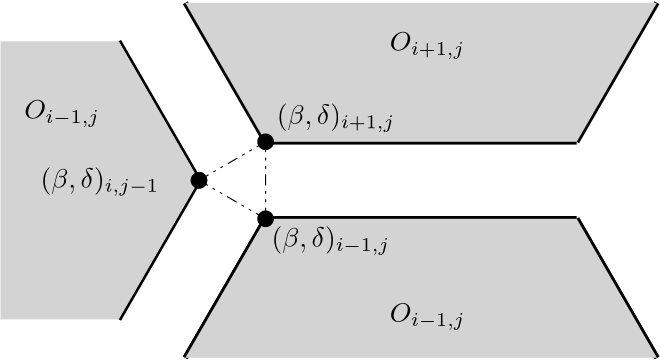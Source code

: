 <?xml version="1.0"?>
<!DOCTYPE ipe SYSTEM "ipe.dtd">
<ipe version="70107" creator="Ipe 7.2.2">
<info created="D:20160625122441" modified="D:20160625122441"/>
<ipestyle name="basic">
<symbol name="arrow/arc(spx)">
<path stroke="sym-stroke" fill="sym-stroke" pen="sym-pen">
0 0 m
-1 0.333 l
-1 -0.333 l
h
</path>
</symbol>
<symbol name="arrow/farc(spx)">
<path stroke="sym-stroke" fill="white" pen="sym-pen">
0 0 m
-1 0.333 l
-1 -0.333 l
h
</path>
</symbol>
<symbol name="arrow/ptarc(spx)">
<path stroke="sym-stroke" fill="sym-stroke" pen="sym-pen">
0 0 m
-1 0.333 l
-0.8 0 l
-1 -0.333 l
h
</path>
</symbol>
<symbol name="arrow/fptarc(spx)">
<path stroke="sym-stroke" fill="white" pen="sym-pen">
0 0 m
-1 0.333 l
-0.8 0 l
-1 -0.333 l
h
</path>
</symbol>
<symbol name="mark/circle(sx)" transformations="translations">
<path fill="sym-stroke">
0.6 0 0 0.6 0 0 e
0.4 0 0 0.4 0 0 e
</path>
</symbol>
<symbol name="mark/disk(sx)" transformations="translations">
<path fill="sym-stroke">
0.6 0 0 0.6 0 0 e
</path>
</symbol>
<symbol name="mark/fdisk(sfx)" transformations="translations">
<group>
<path fill="sym-fill">
0.5 0 0 0.5 0 0 e
</path>
<path fill="sym-stroke" fillrule="eofill">
0.6 0 0 0.6 0 0 e
0.4 0 0 0.4 0 0 e
</path>
</group>
</symbol>
<symbol name="mark/box(sx)" transformations="translations">
<path fill="sym-stroke" fillrule="eofill">
-0.6 -0.6 m
0.6 -0.6 l
0.6 0.6 l
-0.6 0.6 l
h
-0.4 -0.4 m
0.4 -0.4 l
0.4 0.4 l
-0.4 0.4 l
h
</path>
</symbol>
<symbol name="mark/square(sx)" transformations="translations">
<path fill="sym-stroke">
-0.6 -0.6 m
0.6 -0.6 l
0.6 0.6 l
-0.6 0.6 l
h
</path>
</symbol>
<symbol name="mark/fsquare(sfx)" transformations="translations">
<group>
<path fill="sym-fill">
-0.5 -0.5 m
0.5 -0.5 l
0.5 0.5 l
-0.5 0.5 l
h
</path>
<path fill="sym-stroke" fillrule="eofill">
-0.6 -0.6 m
0.6 -0.6 l
0.6 0.6 l
-0.6 0.6 l
h
-0.4 -0.4 m
0.4 -0.4 l
0.4 0.4 l
-0.4 0.4 l
h
</path>
</group>
</symbol>
<symbol name="mark/cross(sx)" transformations="translations">
<group>
<path fill="sym-stroke">
-0.43 -0.57 m
0.57 0.43 l
0.43 0.57 l
-0.57 -0.43 l
h
</path>
<path fill="sym-stroke">
-0.43 0.57 m
0.57 -0.43 l
0.43 -0.57 l
-0.57 0.43 l
h
</path>
</group>
</symbol>
<symbol name="arrow/fnormal(spx)">
<path stroke="sym-stroke" fill="white" pen="sym-pen">
0 0 m
-1 0.333 l
-1 -0.333 l
h
</path>
</symbol>
<symbol name="arrow/pointed(spx)">
<path stroke="sym-stroke" fill="sym-stroke" pen="sym-pen">
0 0 m
-1 0.333 l
-0.8 0 l
-1 -0.333 l
h
</path>
</symbol>
<symbol name="arrow/fpointed(spx)">
<path stroke="sym-stroke" fill="white" pen="sym-pen">
0 0 m
-1 0.333 l
-0.8 0 l
-1 -0.333 l
h
</path>
</symbol>
<symbol name="arrow/linear(spx)">
<path stroke="sym-stroke" pen="sym-pen">
-1 0.333 m
0 0 l
-1 -0.333 l
</path>
</symbol>
<symbol name="arrow/fdouble(spx)">
<path stroke="sym-stroke" fill="white" pen="sym-pen">
0 0 m
-1 0.333 l
-1 -0.333 l
h
-1 0 m
-2 0.333 l
-2 -0.333 l
h
</path>
</symbol>
<symbol name="arrow/double(spx)">
<path stroke="sym-stroke" fill="sym-stroke" pen="sym-pen">
0 0 m
-1 0.333 l
-1 -0.333 l
h
-1 0 m
-2 0.333 l
-2 -0.333 l
h
</path>
</symbol>
<pen name="heavier" value="0.8"/>
<pen name="fat" value="1.2"/>
<pen name="ultrafat" value="2"/>
<symbolsize name="large" value="5"/>
<symbolsize name="small" value="2"/>
<symbolsize name="tiny" value="1.1"/>
<arrowsize name="large" value="10"/>
<arrowsize name="small" value="5"/>
<arrowsize name="tiny" value="3"/>
<color name="red" value="1 0 0"/>
<color name="green" value="0 1 0"/>
<color name="blue" value="0 0 1"/>
<color name="yellow" value="1 1 0"/>
<color name="orange" value="1 0.647 0"/>
<color name="gold" value="1 0.843 0"/>
<color name="purple" value="0.627 0.125 0.941"/>
<color name="gray" value="0.745"/>
<color name="brown" value="0.647 0.165 0.165"/>
<color name="navy" value="0 0 0.502"/>
<color name="pink" value="1 0.753 0.796"/>
<color name="seagreen" value="0.18 0.545 0.341"/>
<color name="turquoise" value="0.251 0.878 0.816"/>
<color name="violet" value="0.933 0.51 0.933"/>
<color name="darkblue" value="0 0 0.545"/>
<color name="darkcyan" value="0 0.545 0.545"/>
<color name="darkgray" value="0.663"/>
<color name="darkgreen" value="0 0.392 0"/>
<color name="darkmagenta" value="0.545 0 0.545"/>
<color name="darkorange" value="1 0.549 0"/>
<color name="darkred" value="0.545 0 0"/>
<color name="lightblue" value="0.678 0.847 0.902"/>
<color name="lightcyan" value="0.878 1 1"/>
<color name="lightgray" value="0.827"/>
<color name="lightgreen" value="0.565 0.933 0.565"/>
<color name="lightyellow" value="1 1 0.878"/>
<dashstyle name="dashed" value="[4] 0"/>
<dashstyle name="dotted" value="[1 3] 0"/>
<dashstyle name="dash dotted" value="[4 2 1 2] 0"/>
<dashstyle name="dash dot dotted" value="[4 2 1 2 1 2] 0"/>
<textsize name="large" value="\large"/>
<textsize name="Large" value="\Large"/>
<textsize name="LARGE" value="\LARGE"/>
<textsize name="huge" value="\huge"/>
<textsize name="Huge" value="\Huge"/>
<textsize name="small" value="\small"/>
<textsize name="footnote" value="\footnotesize"/>
<textsize name="tiny" value="\tiny"/>
<textstyle name="center" begin="\begin{center}" end="\end{center}"/>
<textstyle name="itemize" begin="\begin{itemize}" end="\end{itemize}"/>
<textstyle name="item" begin="\begin{itemize}\item{}" end="\end{itemize}"/>
<gridsize name="4 pts" value="4"/>
<gridsize name="8 pts (~3 mm)" value="8"/>
<gridsize name="16 pts (~6 mm)" value="16"/>
<gridsize name="32 pts (~12 mm)" value="32"/>
<gridsize name="10 pts (~3.5 mm)" value="10"/>
<gridsize name="20 pts (~7 mm)" value="20"/>
<gridsize name="14 pts (~5 mm)" value="14"/>
<gridsize name="28 pts (~10 mm)" value="28"/>
<gridsize name="56 pts (~20 mm)" value="56"/>
<anglesize name="90 deg" value="90"/>
<anglesize name="60 deg" value="60"/>
<anglesize name="45 deg" value="45"/>
<anglesize name="30 deg" value="30"/>
<anglesize name="22.5 deg" value="22.5"/>
<opacity name="10%" value="0.1"/>
<opacity name="30%" value="0.3"/>
<opacity name="50%" value="0.5"/>
<opacity name="75%" value="0.75"/>
<tiling name="falling" angle="-60" step="4" width="1"/>
<tiling name="rising" angle="30" step="4" width="1"/>
</ipestyle>
<ipestyle name="bigpaper">
<layout paper="10000 6000" origin="0 0" frame="10000 6000"/>
<titlestyle pos="10 10" size="LARGE" color="title"  valign="baseline"/>
</ipestyle>
<page>
<layer name="alpha"/>
<view layers="alpha" active="alpha"/>
<path layer="alpha" stroke="black" pen="ultrafat">
4976 3264 m
4947.1 3314.05 l
</path>
<path matrix="-1 0 0 1 9923.1 -50.05" stroke="black" pen="ultrafat">
4976 3264 m
4947.1 3314.05 l
</path>
<path matrix="-1 0 0 1 9947.1 -63.9113" stroke="black" pen="ultrafat">
4976 3264 m
4947.1 3314.05 l
</path>
<path matrix="1 0 0 1 24 13.86" stroke="black" pen="ultrafat">
4976 3264 m
4947.1 3314.05 l
</path>
<path matrix="-1 0 0 1 9947.1 -63.9113" stroke="black" pen="ultrafat">
4976 3264 m
4947.1 3314.05 l
</path>
<path matrix="-1 0 0 1 10088 13.8587" stroke="black" pen="ultrafat">
4976 3264 m
4947.1 3314.05 l
</path>
<path matrix="1 0 0 1 164.9 -63.9126" stroke="black" pen="ultrafat">
4976 3264 m
4947.1 3314.05 l
</path>
<path matrix="1 0 0 1 164.9 -63.9152" stroke="black" pen="ultrafat">
4976 3264 m
4947.1 3314.05 l
</path>
<path stroke="black" pen="ultrafat">
5112 3250.14 m
5000 3250.14 l
</path>
<path stroke="black" pen="ultrafat">
5000 3277.86 m
5112 3277.86 l
</path>
<path fill="lightgray">
5140.9 3327.91 m
5112 3277.86 l
5000 3277.86 l
4971.1 3327.91 l
5140.9 3327.91 l
</path>
<path fill="lightgray">
5140.9 3200.09 m
5112 3250.13 l
5000 3250.14 l
4971.1 3200.09 l
5140.9 3200.09 l
</path>
<path fill="lightgray">
4947.1 3314.05 m
4976 3264 l
4947.1 3213.95 l
4947.1 3314.05 l
</path>
<use name="mark/disk(sx)" pos="4976 3264" size="large" stroke="black"/>
<use name="mark/disk(sx)" pos="5000 3277.86" size="large" stroke="black"/>
<use name="mark/disk(sx)" pos="5000 3250.14" size="large" stroke="black"/>
<text matrix="1 0 0 1 -9.30004 -8.11127" transformations="translations" pos="5054.04 3318.71" stroke="black" type="label" width="27.069" height="6.808" depth="2.85" valign="baseline">$O_{i+1,j}$</text>
<text matrix="1 0 0 1 -9.29952 -105.71" transformations="translations" pos="5054.04 3318.71" stroke="black" type="label" width="27.18" height="6.808" depth="2.85" valign="baseline">$O_{i-1,j}$</text>
<path fill="lightgray">
4947.1 3213.95 m
4904.59 3213.95 l
</path>
<path fill="lightgray">
4947.1 3314.05 m
4900.13 3314.05 l
</path>
<path fill="lightgray">
4976 3264 m
4947.1 3213.95 l
4904.59 3213.95 l
4904.59 3314.05 l
4947.1 3314.05 l
</path>
<text matrix="1 0 0 1 -140.879 -32.5811" transformations="translations" pos="5054.04 3318.71" stroke="black" type="label" width="27.18" height="6.808" depth="2.85" valign="baseline">$O_{i-1,j}$</text>
<text matrix="1 0 0 1 -39.7233 -3.25593" transformations="translations" pos="4958.69 3264.6" stroke="black" type="label" width="46.044" height="7.472" depth="2.85" valign="baseline">$(\beta,\delta)_{i,j-1}$
</text>
<use name="mark/disk(sx)" pos="4976 3264" size="large" stroke="black"/>
<text matrix="1 0 0 1 45.3066 19.6657" transformations="translations" pos="4958.69 3264.6" stroke="black" type="label" width="45.933" height="7.472" depth="2.85" valign="baseline">$(\beta,\delta)_{i+1,j}$
</text>
<text matrix="1 0 0 1 43.3968 -24.5284" transformations="translations" pos="4958.69 3264.6" stroke="black" type="label" width="46.044" height="7.472" depth="2.85" valign="baseline">$(\beta,\delta)_{i-1,j}$
</text>
<path stroke="black" dash="dash dot dotted">
4976 3264 m
5000 3277.86 l
</path>
<path stroke="black" dash="dash dot dotted">
5000 3250.14 m
4976 3264 l
</path>
<path stroke="black" dash="dash dot dotted">
5000 3250.14 m
5000 3277.86 l
</path>
</page>
</ipe>

